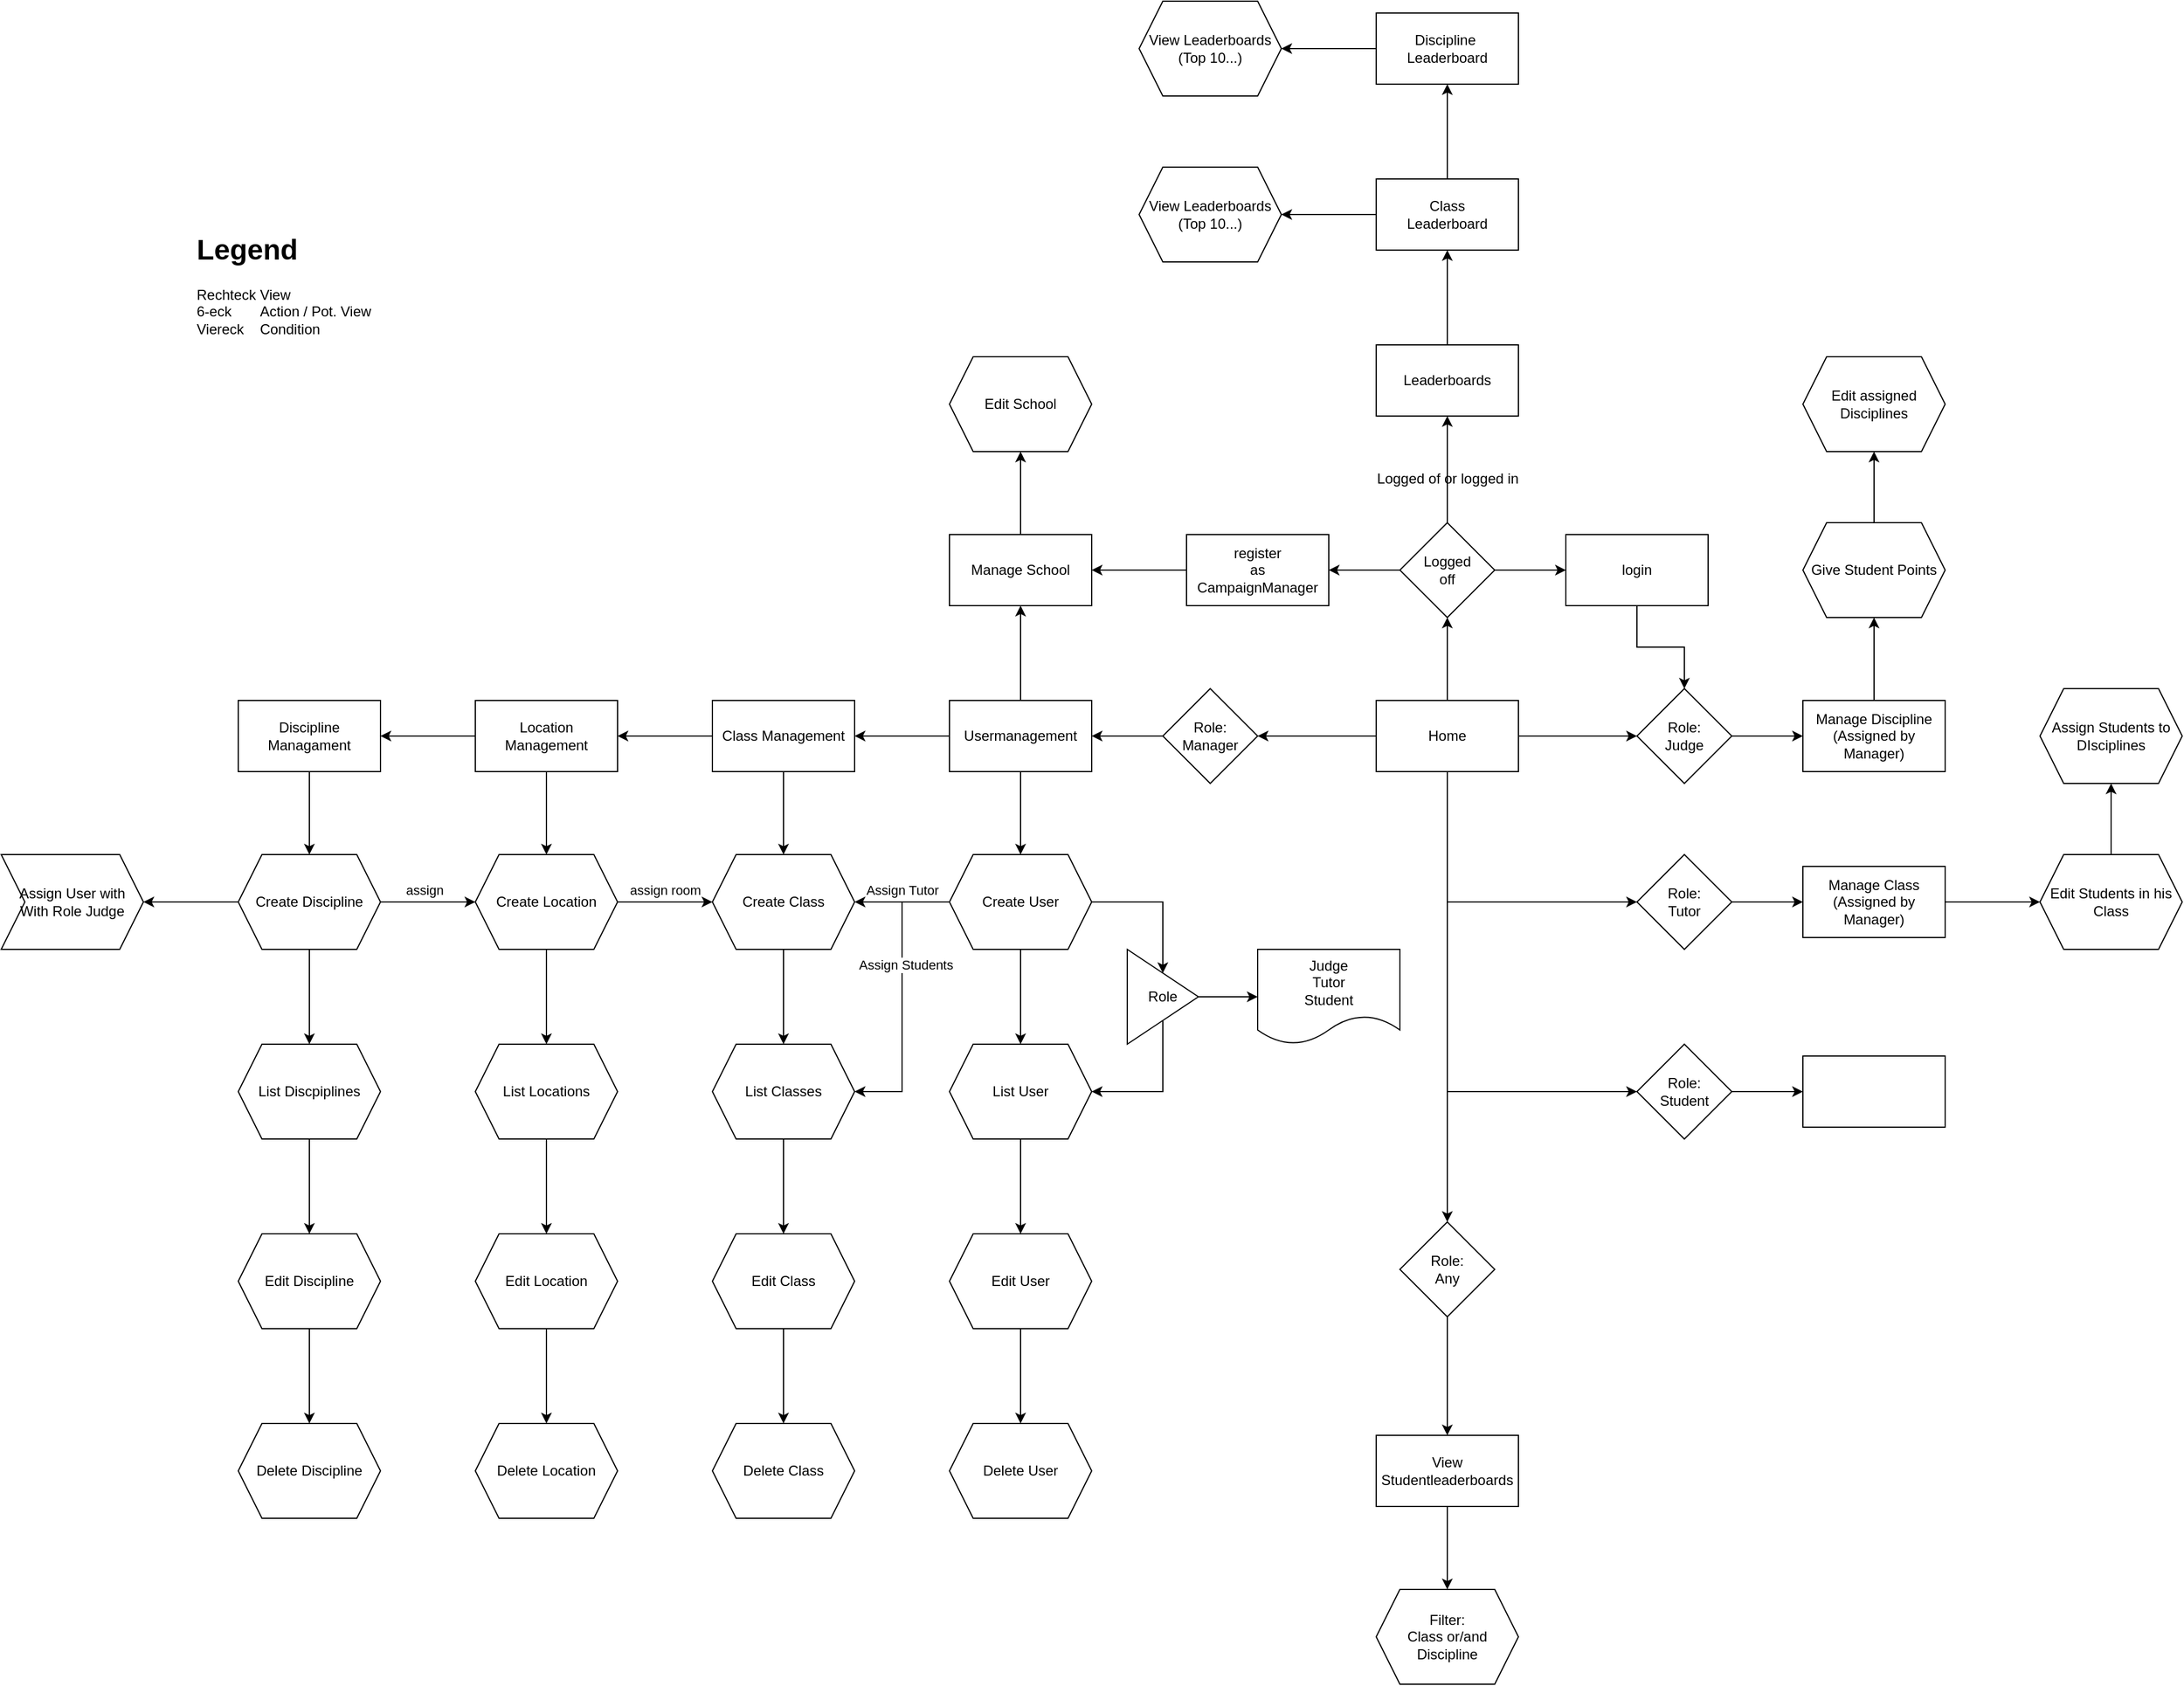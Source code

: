 <mxfile version="22.1.22" type="embed">
  <diagram name="Page-1" id="-bvNG0nPx2e-1lamYGhy">
    <mxGraphModel dx="1665" dy="1501" grid="1" gridSize="10" guides="1" tooltips="1" connect="1" arrows="1" fold="1" page="1" pageScale="1" pageWidth="827" pageHeight="1169" math="0" shadow="0">
      <root>
        <mxCell id="0" />
        <mxCell id="1" parent="0" />
        <mxCell id="MP0bV6xL9u-5iZxoM9_i-12" value="" style="edgeStyle=orthogonalEdgeStyle;rounded=0;orthogonalLoop=1;jettySize=auto;html=1;" parent="1" source="MP0bV6xL9u-5iZxoM9_i-6" target="MP0bV6xL9u-5iZxoM9_i-11" edge="1">
          <mxGeometry relative="1" as="geometry" />
        </mxCell>
        <mxCell id="MP0bV6xL9u-5iZxoM9_i-18" value="" style="edgeStyle=orthogonalEdgeStyle;rounded=0;orthogonalLoop=1;jettySize=auto;html=1;" parent="1" source="MP0bV6xL9u-5iZxoM9_i-6" target="MP0bV6xL9u-5iZxoM9_i-17" edge="1">
          <mxGeometry relative="1" as="geometry" />
        </mxCell>
        <mxCell id="MP0bV6xL9u-5iZxoM9_i-83" value="" style="edgeStyle=orthogonalEdgeStyle;rounded=0;orthogonalLoop=1;jettySize=auto;html=1;" parent="1" source="MP0bV6xL9u-5iZxoM9_i-6" target="MP0bV6xL9u-5iZxoM9_i-82" edge="1">
          <mxGeometry relative="1" as="geometry" />
        </mxCell>
        <mxCell id="MP0bV6xL9u-5iZxoM9_i-94" value="" style="edgeStyle=orthogonalEdgeStyle;rounded=0;orthogonalLoop=1;jettySize=auto;html=1;" parent="1" source="MP0bV6xL9u-5iZxoM9_i-6" target="MP0bV6xL9u-5iZxoM9_i-93" edge="1">
          <mxGeometry relative="1" as="geometry">
            <Array as="points">
              <mxPoint x="410" y="570" />
            </Array>
          </mxGeometry>
        </mxCell>
        <mxCell id="MP0bV6xL9u-5iZxoM9_i-102" value="" style="edgeStyle=orthogonalEdgeStyle;rounded=0;orthogonalLoop=1;jettySize=auto;html=1;" parent="1" source="MP0bV6xL9u-5iZxoM9_i-6" target="MP0bV6xL9u-5iZxoM9_i-101" edge="1">
          <mxGeometry relative="1" as="geometry">
            <Array as="points">
              <mxPoint x="410" y="730" />
            </Array>
          </mxGeometry>
        </mxCell>
        <mxCell id="MP0bV6xL9u-5iZxoM9_i-106" value="" style="edgeStyle=orthogonalEdgeStyle;rounded=0;orthogonalLoop=1;jettySize=auto;html=1;" parent="1" source="MP0bV6xL9u-5iZxoM9_i-6" target="MP0bV6xL9u-5iZxoM9_i-105" edge="1">
          <mxGeometry relative="1" as="geometry" />
        </mxCell>
        <mxCell id="MP0bV6xL9u-5iZxoM9_i-6" value="Home" style="rounded=0;whiteSpace=wrap;html=1;" parent="1" vertex="1">
          <mxGeometry x="350" y="400" width="120" height="60" as="geometry" />
        </mxCell>
        <mxCell id="MP0bV6xL9u-5iZxoM9_i-14" value="" style="edgeStyle=orthogonalEdgeStyle;rounded=0;orthogonalLoop=1;jettySize=auto;html=1;" parent="1" source="MP0bV6xL9u-5iZxoM9_i-11" target="MP0bV6xL9u-5iZxoM9_i-13" edge="1">
          <mxGeometry relative="1" as="geometry" />
        </mxCell>
        <mxCell id="MP0bV6xL9u-5iZxoM9_i-16" value="" style="edgeStyle=orthogonalEdgeStyle;rounded=0;orthogonalLoop=1;jettySize=auto;html=1;" parent="1" source="MP0bV6xL9u-5iZxoM9_i-11" target="MP0bV6xL9u-5iZxoM9_i-15" edge="1">
          <mxGeometry relative="1" as="geometry" />
        </mxCell>
        <mxCell id="MP0bV6xL9u-5iZxoM9_i-112" value="" style="edgeStyle=orthogonalEdgeStyle;rounded=0;orthogonalLoop=1;jettySize=auto;html=1;" parent="1" source="MP0bV6xL9u-5iZxoM9_i-11" target="MP0bV6xL9u-5iZxoM9_i-111" edge="1">
          <mxGeometry relative="1" as="geometry" />
        </mxCell>
        <mxCell id="MP0bV6xL9u-5iZxoM9_i-11" value="Logged&lt;br&gt;off" style="rhombus;whiteSpace=wrap;html=1;rounded=0;" parent="1" vertex="1">
          <mxGeometry x="370" y="250" width="80" height="80" as="geometry" />
        </mxCell>
        <mxCell id="MP0bV6xL9u-5iZxoM9_i-84" style="edgeStyle=orthogonalEdgeStyle;rounded=0;orthogonalLoop=1;jettySize=auto;html=1;entryX=0.5;entryY=0;entryDx=0;entryDy=0;" parent="1" source="MP0bV6xL9u-5iZxoM9_i-13" target="MP0bV6xL9u-5iZxoM9_i-82" edge="1">
          <mxGeometry relative="1" as="geometry" />
        </mxCell>
        <mxCell id="MP0bV6xL9u-5iZxoM9_i-13" value="login" style="whiteSpace=wrap;html=1;rounded=0;" parent="1" vertex="1">
          <mxGeometry x="510" y="260" width="120" height="60" as="geometry" />
        </mxCell>
        <mxCell id="MP0bV6xL9u-5iZxoM9_i-31" value="" style="edgeStyle=orthogonalEdgeStyle;rounded=0;orthogonalLoop=1;jettySize=auto;html=1;" parent="1" source="MP0bV6xL9u-5iZxoM9_i-15" target="MP0bV6xL9u-5iZxoM9_i-29" edge="1">
          <mxGeometry relative="1" as="geometry" />
        </mxCell>
        <mxCell id="MP0bV6xL9u-5iZxoM9_i-15" value="register&lt;br&gt;as CampaignManager" style="whiteSpace=wrap;html=1;rounded=0;" parent="1" vertex="1">
          <mxGeometry x="190" y="260" width="120" height="60" as="geometry" />
        </mxCell>
        <mxCell id="MP0bV6xL9u-5iZxoM9_i-20" value="" style="edgeStyle=orthogonalEdgeStyle;rounded=0;orthogonalLoop=1;jettySize=auto;html=1;" parent="1" source="MP0bV6xL9u-5iZxoM9_i-17" target="MP0bV6xL9u-5iZxoM9_i-19" edge="1">
          <mxGeometry relative="1" as="geometry" />
        </mxCell>
        <mxCell id="MP0bV6xL9u-5iZxoM9_i-17" value="Role:&lt;br&gt;Manager" style="rhombus;whiteSpace=wrap;html=1;rounded=0;" parent="1" vertex="1">
          <mxGeometry x="170" y="390" width="80" height="80" as="geometry" />
        </mxCell>
        <mxCell id="MP0bV6xL9u-5iZxoM9_i-22" value="" style="edgeStyle=orthogonalEdgeStyle;rounded=0;orthogonalLoop=1;jettySize=auto;html=1;" parent="1" source="MP0bV6xL9u-5iZxoM9_i-19" target="MP0bV6xL9u-5iZxoM9_i-21" edge="1">
          <mxGeometry relative="1" as="geometry" />
        </mxCell>
        <mxCell id="MP0bV6xL9u-5iZxoM9_i-30" value="" style="edgeStyle=orthogonalEdgeStyle;rounded=0;orthogonalLoop=1;jettySize=auto;html=1;" parent="1" source="MP0bV6xL9u-5iZxoM9_i-19" target="MP0bV6xL9u-5iZxoM9_i-29" edge="1">
          <mxGeometry relative="1" as="geometry" />
        </mxCell>
        <mxCell id="MP0bV6xL9u-5iZxoM9_i-37" value="" style="edgeStyle=orthogonalEdgeStyle;rounded=0;orthogonalLoop=1;jettySize=auto;html=1;" parent="1" source="MP0bV6xL9u-5iZxoM9_i-19" target="MP0bV6xL9u-5iZxoM9_i-36" edge="1">
          <mxGeometry relative="1" as="geometry" />
        </mxCell>
        <mxCell id="MP0bV6xL9u-5iZxoM9_i-19" value="Usermanagement" style="whiteSpace=wrap;html=1;rounded=0;" parent="1" vertex="1">
          <mxGeometry x="-10" y="400" width="120" height="60" as="geometry" />
        </mxCell>
        <mxCell id="MP0bV6xL9u-5iZxoM9_i-24" value="" style="edgeStyle=orthogonalEdgeStyle;rounded=0;orthogonalLoop=1;jettySize=auto;html=1;" parent="1" source="MP0bV6xL9u-5iZxoM9_i-21" target="MP0bV6xL9u-5iZxoM9_i-23" edge="1">
          <mxGeometry relative="1" as="geometry" />
        </mxCell>
        <mxCell id="MP0bV6xL9u-5iZxoM9_i-46" value="" style="edgeStyle=orthogonalEdgeStyle;rounded=0;orthogonalLoop=1;jettySize=auto;html=1;" parent="1" source="MP0bV6xL9u-5iZxoM9_i-21" target="MP0bV6xL9u-5iZxoM9_i-38" edge="1">
          <mxGeometry relative="1" as="geometry" />
        </mxCell>
        <mxCell id="MP0bV6xL9u-5iZxoM9_i-52" value="Assign Tutor" style="edgeLabel;html=1;align=center;verticalAlign=middle;resizable=0;points=[];" parent="MP0bV6xL9u-5iZxoM9_i-46" vertex="1" connectable="0">
          <mxGeometry x="0.375" y="-2" relative="1" as="geometry">
            <mxPoint x="15" y="-8" as="offset" />
          </mxGeometry>
        </mxCell>
        <mxCell id="MP0bV6xL9u-5iZxoM9_i-47" style="edgeStyle=orthogonalEdgeStyle;rounded=0;orthogonalLoop=1;jettySize=auto;html=1;entryX=1;entryY=0.5;entryDx=0;entryDy=0;" parent="1" source="MP0bV6xL9u-5iZxoM9_i-21" target="MP0bV6xL9u-5iZxoM9_i-40" edge="1">
          <mxGeometry relative="1" as="geometry" />
        </mxCell>
        <mxCell id="MP0bV6xL9u-5iZxoM9_i-48" value="Assign Students" style="edgeLabel;html=1;align=center;verticalAlign=middle;resizable=0;points=[];" parent="MP0bV6xL9u-5iZxoM9_i-47" vertex="1" connectable="0">
          <mxGeometry x="-0.225" y="3" relative="1" as="geometry">
            <mxPoint as="offset" />
          </mxGeometry>
        </mxCell>
        <mxCell id="MP0bV6xL9u-5iZxoM9_i-50" value="" style="edgeStyle=orthogonalEdgeStyle;rounded=0;orthogonalLoop=1;jettySize=auto;html=1;entryX=0.5;entryY=0;entryDx=0;entryDy=0;" parent="1" source="MP0bV6xL9u-5iZxoM9_i-21" target="MP0bV6xL9u-5iZxoM9_i-49" edge="1">
          <mxGeometry relative="1" as="geometry">
            <Array as="points">
              <mxPoint x="170" y="570" />
            </Array>
          </mxGeometry>
        </mxCell>
        <mxCell id="MP0bV6xL9u-5iZxoM9_i-21" value="Create User" style="shape=hexagon;perimeter=hexagonPerimeter2;whiteSpace=wrap;html=1;fixedSize=1;rounded=0;" parent="1" vertex="1">
          <mxGeometry x="-10" y="530" width="120" height="80" as="geometry" />
        </mxCell>
        <mxCell id="MP0bV6xL9u-5iZxoM9_i-26" value="" style="edgeStyle=orthogonalEdgeStyle;rounded=0;orthogonalLoop=1;jettySize=auto;html=1;" parent="1" source="MP0bV6xL9u-5iZxoM9_i-23" target="MP0bV6xL9u-5iZxoM9_i-25" edge="1">
          <mxGeometry relative="1" as="geometry" />
        </mxCell>
        <mxCell id="MP0bV6xL9u-5iZxoM9_i-23" value="List User" style="shape=hexagon;perimeter=hexagonPerimeter2;whiteSpace=wrap;html=1;fixedSize=1;rounded=0;" parent="1" vertex="1">
          <mxGeometry x="-10" y="690" width="120" height="80" as="geometry" />
        </mxCell>
        <mxCell id="MP0bV6xL9u-5iZxoM9_i-28" value="" style="edgeStyle=orthogonalEdgeStyle;rounded=0;orthogonalLoop=1;jettySize=auto;html=1;" parent="1" source="MP0bV6xL9u-5iZxoM9_i-25" target="MP0bV6xL9u-5iZxoM9_i-27" edge="1">
          <mxGeometry relative="1" as="geometry" />
        </mxCell>
        <mxCell id="MP0bV6xL9u-5iZxoM9_i-25" value="Edit User" style="shape=hexagon;perimeter=hexagonPerimeter2;whiteSpace=wrap;html=1;fixedSize=1;rounded=0;" parent="1" vertex="1">
          <mxGeometry x="-10" y="850" width="120" height="80" as="geometry" />
        </mxCell>
        <mxCell id="MP0bV6xL9u-5iZxoM9_i-27" value="Delete User" style="shape=hexagon;perimeter=hexagonPerimeter2;whiteSpace=wrap;html=1;fixedSize=1;rounded=0;" parent="1" vertex="1">
          <mxGeometry x="-10" y="1010" width="120" height="80" as="geometry" />
        </mxCell>
        <mxCell id="MP0bV6xL9u-5iZxoM9_i-35" value="" style="edgeStyle=orthogonalEdgeStyle;rounded=0;orthogonalLoop=1;jettySize=auto;html=1;" parent="1" source="MP0bV6xL9u-5iZxoM9_i-29" target="MP0bV6xL9u-5iZxoM9_i-34" edge="1">
          <mxGeometry relative="1" as="geometry" />
        </mxCell>
        <mxCell id="MP0bV6xL9u-5iZxoM9_i-29" value="Manage School" style="whiteSpace=wrap;html=1;rounded=0;" parent="1" vertex="1">
          <mxGeometry x="-10" y="260" width="120" height="60" as="geometry" />
        </mxCell>
        <mxCell id="MP0bV6xL9u-5iZxoM9_i-34" value="Edit School" style="shape=hexagon;perimeter=hexagonPerimeter2;whiteSpace=wrap;html=1;fixedSize=1;rounded=0;" parent="1" vertex="1">
          <mxGeometry x="-10" y="110" width="120" height="80" as="geometry" />
        </mxCell>
        <mxCell id="MP0bV6xL9u-5iZxoM9_i-39" value="" style="edgeStyle=orthogonalEdgeStyle;rounded=0;orthogonalLoop=1;jettySize=auto;html=1;" parent="1" source="MP0bV6xL9u-5iZxoM9_i-36" target="MP0bV6xL9u-5iZxoM9_i-38" edge="1">
          <mxGeometry relative="1" as="geometry" />
        </mxCell>
        <mxCell id="MP0bV6xL9u-5iZxoM9_i-66" value="" style="edgeStyle=orthogonalEdgeStyle;rounded=0;orthogonalLoop=1;jettySize=auto;html=1;" parent="1" source="MP0bV6xL9u-5iZxoM9_i-36" target="MP0bV6xL9u-5iZxoM9_i-65" edge="1">
          <mxGeometry relative="1" as="geometry" />
        </mxCell>
        <mxCell id="MP0bV6xL9u-5iZxoM9_i-36" value="Class Management" style="whiteSpace=wrap;html=1;rounded=0;" parent="1" vertex="1">
          <mxGeometry x="-210" y="400" width="120" height="60" as="geometry" />
        </mxCell>
        <mxCell id="MP0bV6xL9u-5iZxoM9_i-41" value="" style="edgeStyle=orthogonalEdgeStyle;rounded=0;orthogonalLoop=1;jettySize=auto;html=1;" parent="1" source="MP0bV6xL9u-5iZxoM9_i-38" target="MP0bV6xL9u-5iZxoM9_i-40" edge="1">
          <mxGeometry relative="1" as="geometry" />
        </mxCell>
        <mxCell id="MP0bV6xL9u-5iZxoM9_i-38" value="Create Class" style="shape=hexagon;perimeter=hexagonPerimeter2;whiteSpace=wrap;html=1;fixedSize=1;rounded=0;" parent="1" vertex="1">
          <mxGeometry x="-210" y="530" width="120" height="80" as="geometry" />
        </mxCell>
        <mxCell id="MP0bV6xL9u-5iZxoM9_i-43" value="" style="edgeStyle=orthogonalEdgeStyle;rounded=0;orthogonalLoop=1;jettySize=auto;html=1;" parent="1" source="MP0bV6xL9u-5iZxoM9_i-40" target="MP0bV6xL9u-5iZxoM9_i-42" edge="1">
          <mxGeometry relative="1" as="geometry" />
        </mxCell>
        <mxCell id="MP0bV6xL9u-5iZxoM9_i-40" value="List Classes" style="shape=hexagon;perimeter=hexagonPerimeter2;whiteSpace=wrap;html=1;fixedSize=1;rounded=0;" parent="1" vertex="1">
          <mxGeometry x="-210" y="690" width="120" height="80" as="geometry" />
        </mxCell>
        <mxCell id="MP0bV6xL9u-5iZxoM9_i-45" value="" style="edgeStyle=orthogonalEdgeStyle;rounded=0;orthogonalLoop=1;jettySize=auto;html=1;" parent="1" source="MP0bV6xL9u-5iZxoM9_i-42" target="MP0bV6xL9u-5iZxoM9_i-44" edge="1">
          <mxGeometry relative="1" as="geometry" />
        </mxCell>
        <mxCell id="MP0bV6xL9u-5iZxoM9_i-42" value="Edit Class" style="shape=hexagon;perimeter=hexagonPerimeter2;whiteSpace=wrap;html=1;fixedSize=1;rounded=0;" parent="1" vertex="1">
          <mxGeometry x="-210" y="850" width="120" height="80" as="geometry" />
        </mxCell>
        <mxCell id="MP0bV6xL9u-5iZxoM9_i-44" value="Delete Class" style="shape=hexagon;perimeter=hexagonPerimeter2;whiteSpace=wrap;html=1;fixedSize=1;rounded=0;" parent="1" vertex="1">
          <mxGeometry x="-210" y="1010" width="120" height="80" as="geometry" />
        </mxCell>
        <mxCell id="MP0bV6xL9u-5iZxoM9_i-51" style="edgeStyle=orthogonalEdgeStyle;rounded=0;orthogonalLoop=1;jettySize=auto;html=1;entryX=1;entryY=0.5;entryDx=0;entryDy=0;exitX=0.5;exitY=1;exitDx=0;exitDy=0;" parent="1" source="MP0bV6xL9u-5iZxoM9_i-49" target="MP0bV6xL9u-5iZxoM9_i-23" edge="1">
          <mxGeometry relative="1" as="geometry">
            <Array as="points">
              <mxPoint x="170" y="730" />
            </Array>
          </mxGeometry>
        </mxCell>
        <mxCell id="MP0bV6xL9u-5iZxoM9_i-54" value="" style="edgeStyle=orthogonalEdgeStyle;rounded=0;orthogonalLoop=1;jettySize=auto;html=1;" parent="1" source="MP0bV6xL9u-5iZxoM9_i-49" target="MP0bV6xL9u-5iZxoM9_i-53" edge="1">
          <mxGeometry relative="1" as="geometry" />
        </mxCell>
        <mxCell id="MP0bV6xL9u-5iZxoM9_i-49" value="Role" style="triangle;whiteSpace=wrap;html=1;rounded=0;" parent="1" vertex="1">
          <mxGeometry x="140" y="610" width="60" height="80" as="geometry" />
        </mxCell>
        <mxCell id="MP0bV6xL9u-5iZxoM9_i-53" value="Judge&lt;br&gt;Tutor&lt;br&gt;Student" style="shape=document;whiteSpace=wrap;html=1;boundedLbl=1;rounded=0;" parent="1" vertex="1">
          <mxGeometry x="250" y="610" width="120" height="80" as="geometry" />
        </mxCell>
        <mxCell id="MP0bV6xL9u-5iZxoM9_i-58" value="" style="edgeStyle=orthogonalEdgeStyle;rounded=0;orthogonalLoop=1;jettySize=auto;html=1;exitX=0.5;exitY=1;exitDx=0;exitDy=0;" parent="1" source="MP0bV6xL9u-5iZxoM9_i-67" target="MP0bV6xL9u-5iZxoM9_i-57" edge="1">
          <mxGeometry relative="1" as="geometry">
            <mxPoint x="-710" y="460" as="sourcePoint" />
          </mxGeometry>
        </mxCell>
        <mxCell id="MP0bV6xL9u-5iZxoM9_i-60" value="" style="edgeStyle=orthogonalEdgeStyle;rounded=0;orthogonalLoop=1;jettySize=auto;html=1;" parent="1" source="MP0bV6xL9u-5iZxoM9_i-57" target="MP0bV6xL9u-5iZxoM9_i-59" edge="1">
          <mxGeometry relative="1" as="geometry" />
        </mxCell>
        <mxCell id="MP0bV6xL9u-5iZxoM9_i-73" value="" style="edgeStyle=orthogonalEdgeStyle;rounded=0;orthogonalLoop=1;jettySize=auto;html=1;" parent="1" source="MP0bV6xL9u-5iZxoM9_i-57" target="MP0bV6xL9u-5iZxoM9_i-69" edge="1">
          <mxGeometry relative="1" as="geometry" />
        </mxCell>
        <mxCell id="MP0bV6xL9u-5iZxoM9_i-74" value="assign" style="edgeLabel;html=1;align=center;verticalAlign=middle;resizable=0;points=[];" parent="MP0bV6xL9u-5iZxoM9_i-73" vertex="1" connectable="0">
          <mxGeometry x="-0.075" y="-4" relative="1" as="geometry">
            <mxPoint y="-14" as="offset" />
          </mxGeometry>
        </mxCell>
        <mxCell id="MP0bV6xL9u-5iZxoM9_i-86" value="" style="edgeStyle=orthogonalEdgeStyle;rounded=0;orthogonalLoop=1;jettySize=auto;html=1;" parent="1" source="MP0bV6xL9u-5iZxoM9_i-57" target="MP0bV6xL9u-5iZxoM9_i-85" edge="1">
          <mxGeometry relative="1" as="geometry" />
        </mxCell>
        <mxCell id="MP0bV6xL9u-5iZxoM9_i-57" value="Create Discipline" style="shape=hexagon;perimeter=hexagonPerimeter2;whiteSpace=wrap;html=1;fixedSize=1;rounded=0;" parent="1" vertex="1">
          <mxGeometry x="-610" y="530" width="120" height="80" as="geometry" />
        </mxCell>
        <mxCell id="MP0bV6xL9u-5iZxoM9_i-62" value="" style="edgeStyle=orthogonalEdgeStyle;rounded=0;orthogonalLoop=1;jettySize=auto;html=1;" parent="1" source="MP0bV6xL9u-5iZxoM9_i-59" target="MP0bV6xL9u-5iZxoM9_i-61" edge="1">
          <mxGeometry relative="1" as="geometry" />
        </mxCell>
        <mxCell id="MP0bV6xL9u-5iZxoM9_i-59" value="List Discpiplines" style="shape=hexagon;perimeter=hexagonPerimeter2;whiteSpace=wrap;html=1;fixedSize=1;rounded=0;" parent="1" vertex="1">
          <mxGeometry x="-610" y="690" width="120" height="80" as="geometry" />
        </mxCell>
        <mxCell id="MP0bV6xL9u-5iZxoM9_i-64" value="" style="edgeStyle=orthogonalEdgeStyle;rounded=0;orthogonalLoop=1;jettySize=auto;html=1;" parent="1" source="MP0bV6xL9u-5iZxoM9_i-61" target="MP0bV6xL9u-5iZxoM9_i-63" edge="1">
          <mxGeometry relative="1" as="geometry" />
        </mxCell>
        <mxCell id="MP0bV6xL9u-5iZxoM9_i-61" value="Edit Discipline" style="shape=hexagon;perimeter=hexagonPerimeter2;whiteSpace=wrap;html=1;fixedSize=1;rounded=0;" parent="1" vertex="1">
          <mxGeometry x="-610" y="850" width="120" height="80" as="geometry" />
        </mxCell>
        <mxCell id="MP0bV6xL9u-5iZxoM9_i-63" value="Delete Discipline" style="shape=hexagon;perimeter=hexagonPerimeter2;whiteSpace=wrap;html=1;fixedSize=1;rounded=0;" parent="1" vertex="1">
          <mxGeometry x="-610" y="1010" width="120" height="80" as="geometry" />
        </mxCell>
        <mxCell id="MP0bV6xL9u-5iZxoM9_i-68" value="" style="edgeStyle=orthogonalEdgeStyle;rounded=0;orthogonalLoop=1;jettySize=auto;html=1;" parent="1" source="MP0bV6xL9u-5iZxoM9_i-65" target="MP0bV6xL9u-5iZxoM9_i-67" edge="1">
          <mxGeometry relative="1" as="geometry" />
        </mxCell>
        <mxCell id="MP0bV6xL9u-5iZxoM9_i-70" value="" style="edgeStyle=orthogonalEdgeStyle;rounded=0;orthogonalLoop=1;jettySize=auto;html=1;" parent="1" source="MP0bV6xL9u-5iZxoM9_i-65" target="MP0bV6xL9u-5iZxoM9_i-69" edge="1">
          <mxGeometry relative="1" as="geometry" />
        </mxCell>
        <mxCell id="MP0bV6xL9u-5iZxoM9_i-65" value="Location Management" style="whiteSpace=wrap;html=1;rounded=0;" parent="1" vertex="1">
          <mxGeometry x="-410" y="400" width="120" height="60" as="geometry" />
        </mxCell>
        <mxCell id="MP0bV6xL9u-5iZxoM9_i-67" value="Discipline Managament" style="whiteSpace=wrap;html=1;rounded=0;" parent="1" vertex="1">
          <mxGeometry x="-610" y="400" width="120" height="60" as="geometry" />
        </mxCell>
        <mxCell id="MP0bV6xL9u-5iZxoM9_i-71" value="" style="edgeStyle=orthogonalEdgeStyle;rounded=0;orthogonalLoop=1;jettySize=auto;html=1;" parent="1" source="MP0bV6xL9u-5iZxoM9_i-69" target="MP0bV6xL9u-5iZxoM9_i-38" edge="1">
          <mxGeometry relative="1" as="geometry" />
        </mxCell>
        <mxCell id="MP0bV6xL9u-5iZxoM9_i-72" value="assign room&lt;br&gt;" style="edgeLabel;html=1;align=center;verticalAlign=middle;resizable=0;points=[];" parent="MP0bV6xL9u-5iZxoM9_i-71" vertex="1" connectable="0">
          <mxGeometry x="-0.1" y="-1" relative="1" as="geometry">
            <mxPoint x="4" y="-11" as="offset" />
          </mxGeometry>
        </mxCell>
        <mxCell id="MP0bV6xL9u-5iZxoM9_i-76" value="" style="edgeStyle=orthogonalEdgeStyle;rounded=0;orthogonalLoop=1;jettySize=auto;html=1;" parent="1" source="MP0bV6xL9u-5iZxoM9_i-69" target="MP0bV6xL9u-5iZxoM9_i-75" edge="1">
          <mxGeometry relative="1" as="geometry" />
        </mxCell>
        <mxCell id="MP0bV6xL9u-5iZxoM9_i-69" value="Create Location" style="shape=hexagon;perimeter=hexagonPerimeter2;whiteSpace=wrap;html=1;fixedSize=1;rounded=0;" parent="1" vertex="1">
          <mxGeometry x="-410" y="530" width="120" height="80" as="geometry" />
        </mxCell>
        <mxCell id="MP0bV6xL9u-5iZxoM9_i-79" value="" style="edgeStyle=orthogonalEdgeStyle;rounded=0;orthogonalLoop=1;jettySize=auto;html=1;" parent="1" source="MP0bV6xL9u-5iZxoM9_i-75" target="MP0bV6xL9u-5iZxoM9_i-78" edge="1">
          <mxGeometry relative="1" as="geometry" />
        </mxCell>
        <mxCell id="MP0bV6xL9u-5iZxoM9_i-75" value="List Locations" style="shape=hexagon;perimeter=hexagonPerimeter2;whiteSpace=wrap;html=1;fixedSize=1;rounded=0;" parent="1" vertex="1">
          <mxGeometry x="-410" y="690" width="120" height="80" as="geometry" />
        </mxCell>
        <mxCell id="MP0bV6xL9u-5iZxoM9_i-81" value="" style="edgeStyle=orthogonalEdgeStyle;rounded=0;orthogonalLoop=1;jettySize=auto;html=1;" parent="1" source="MP0bV6xL9u-5iZxoM9_i-78" target="MP0bV6xL9u-5iZxoM9_i-80" edge="1">
          <mxGeometry relative="1" as="geometry" />
        </mxCell>
        <mxCell id="MP0bV6xL9u-5iZxoM9_i-78" value="Edit Location" style="shape=hexagon;perimeter=hexagonPerimeter2;whiteSpace=wrap;html=1;fixedSize=1;rounded=0;" parent="1" vertex="1">
          <mxGeometry x="-410" y="850" width="120" height="80" as="geometry" />
        </mxCell>
        <mxCell id="MP0bV6xL9u-5iZxoM9_i-80" value="Delete Location" style="shape=hexagon;perimeter=hexagonPerimeter2;whiteSpace=wrap;html=1;fixedSize=1;rounded=0;" parent="1" vertex="1">
          <mxGeometry x="-410" y="1010" width="120" height="80" as="geometry" />
        </mxCell>
        <mxCell id="MP0bV6xL9u-5iZxoM9_i-88" value="" style="edgeStyle=orthogonalEdgeStyle;rounded=0;orthogonalLoop=1;jettySize=auto;html=1;" parent="1" source="MP0bV6xL9u-5iZxoM9_i-82" target="MP0bV6xL9u-5iZxoM9_i-87" edge="1">
          <mxGeometry relative="1" as="geometry" />
        </mxCell>
        <mxCell id="MP0bV6xL9u-5iZxoM9_i-82" value="Role:&lt;br&gt;Judge" style="rhombus;whiteSpace=wrap;html=1;rounded=0;" parent="1" vertex="1">
          <mxGeometry x="570" y="390" width="80" height="80" as="geometry" />
        </mxCell>
        <mxCell id="MP0bV6xL9u-5iZxoM9_i-85" value="Assign User with&lt;br&gt;With Role Judge" style="shape=step;perimeter=stepPerimeter;whiteSpace=wrap;html=1;fixedSize=1;rounded=0;" parent="1" vertex="1">
          <mxGeometry x="-810" y="530" width="120" height="80" as="geometry" />
        </mxCell>
        <mxCell id="MP0bV6xL9u-5iZxoM9_i-90" value="" style="edgeStyle=orthogonalEdgeStyle;rounded=0;orthogonalLoop=1;jettySize=auto;html=1;" parent="1" source="MP0bV6xL9u-5iZxoM9_i-87" target="MP0bV6xL9u-5iZxoM9_i-89" edge="1">
          <mxGeometry relative="1" as="geometry" />
        </mxCell>
        <mxCell id="MP0bV6xL9u-5iZxoM9_i-87" value="Manage Discipline&lt;br&gt;(Assigned by Manager)" style="whiteSpace=wrap;html=1;rounded=0;" parent="1" vertex="1">
          <mxGeometry x="710" y="400" width="120" height="60" as="geometry" />
        </mxCell>
        <mxCell id="MP0bV6xL9u-5iZxoM9_i-92" value="" style="edgeStyle=orthogonalEdgeStyle;rounded=0;orthogonalLoop=1;jettySize=auto;html=1;" parent="1" source="MP0bV6xL9u-5iZxoM9_i-89" target="MP0bV6xL9u-5iZxoM9_i-91" edge="1">
          <mxGeometry relative="1" as="geometry" />
        </mxCell>
        <mxCell id="MP0bV6xL9u-5iZxoM9_i-89" value="Give Student Points" style="shape=hexagon;perimeter=hexagonPerimeter2;whiteSpace=wrap;html=1;fixedSize=1;rounded=0;" parent="1" vertex="1">
          <mxGeometry x="710" y="250" width="120" height="80" as="geometry" />
        </mxCell>
        <mxCell id="MP0bV6xL9u-5iZxoM9_i-91" value="Edit assigned Disciplines" style="shape=hexagon;perimeter=hexagonPerimeter2;whiteSpace=wrap;html=1;fixedSize=1;rounded=0;" parent="1" vertex="1">
          <mxGeometry x="710" y="110" width="120" height="80" as="geometry" />
        </mxCell>
        <mxCell id="MP0bV6xL9u-5iZxoM9_i-96" value="" style="edgeStyle=orthogonalEdgeStyle;rounded=0;orthogonalLoop=1;jettySize=auto;html=1;" parent="1" source="MP0bV6xL9u-5iZxoM9_i-93" target="MP0bV6xL9u-5iZxoM9_i-95" edge="1">
          <mxGeometry relative="1" as="geometry" />
        </mxCell>
        <mxCell id="MP0bV6xL9u-5iZxoM9_i-93" value="Role:&lt;br&gt;Tutor" style="rhombus;whiteSpace=wrap;html=1;rounded=0;" parent="1" vertex="1">
          <mxGeometry x="570" y="530" width="80" height="80" as="geometry" />
        </mxCell>
        <mxCell id="MP0bV6xL9u-5iZxoM9_i-98" value="" style="edgeStyle=orthogonalEdgeStyle;rounded=0;orthogonalLoop=1;jettySize=auto;html=1;" parent="1" source="MP0bV6xL9u-5iZxoM9_i-95" target="MP0bV6xL9u-5iZxoM9_i-97" edge="1">
          <mxGeometry relative="1" as="geometry" />
        </mxCell>
        <mxCell id="MP0bV6xL9u-5iZxoM9_i-95" value="Manage Class&lt;br&gt;(Assigned by Manager)" style="whiteSpace=wrap;html=1;rounded=0;" parent="1" vertex="1">
          <mxGeometry x="710" y="540" width="120" height="60" as="geometry" />
        </mxCell>
        <mxCell id="MP0bV6xL9u-5iZxoM9_i-100" value="" style="edgeStyle=orthogonalEdgeStyle;rounded=0;orthogonalLoop=1;jettySize=auto;html=1;" parent="1" source="MP0bV6xL9u-5iZxoM9_i-97" target="MP0bV6xL9u-5iZxoM9_i-99" edge="1">
          <mxGeometry relative="1" as="geometry" />
        </mxCell>
        <mxCell id="MP0bV6xL9u-5iZxoM9_i-97" value="Edit Students in his Class" style="shape=hexagon;perimeter=hexagonPerimeter2;whiteSpace=wrap;html=1;fixedSize=1;rounded=0;" parent="1" vertex="1">
          <mxGeometry x="910" y="530" width="120" height="80" as="geometry" />
        </mxCell>
        <mxCell id="MP0bV6xL9u-5iZxoM9_i-99" value="Assign Students to DIsciplines" style="shape=hexagon;perimeter=hexagonPerimeter2;whiteSpace=wrap;html=1;fixedSize=1;rounded=0;" parent="1" vertex="1">
          <mxGeometry x="910" y="390" width="120" height="80" as="geometry" />
        </mxCell>
        <mxCell id="MP0bV6xL9u-5iZxoM9_i-104" value="" style="edgeStyle=orthogonalEdgeStyle;rounded=0;orthogonalLoop=1;jettySize=auto;html=1;" parent="1" source="MP0bV6xL9u-5iZxoM9_i-101" target="MP0bV6xL9u-5iZxoM9_i-103" edge="1">
          <mxGeometry relative="1" as="geometry" />
        </mxCell>
        <mxCell id="MP0bV6xL9u-5iZxoM9_i-101" value="Role:&lt;br&gt;Student" style="rhombus;whiteSpace=wrap;html=1;rounded=0;" parent="1" vertex="1">
          <mxGeometry x="570" y="690" width="80" height="80" as="geometry" />
        </mxCell>
        <mxCell id="MP0bV6xL9u-5iZxoM9_i-103" value="" style="whiteSpace=wrap;html=1;rounded=0;" parent="1" vertex="1">
          <mxGeometry x="710" y="700" width="120" height="60" as="geometry" />
        </mxCell>
        <mxCell id="MP0bV6xL9u-5iZxoM9_i-108" value="" style="edgeStyle=orthogonalEdgeStyle;rounded=0;orthogonalLoop=1;jettySize=auto;html=1;" parent="1" source="MP0bV6xL9u-5iZxoM9_i-105" target="MP0bV6xL9u-5iZxoM9_i-107" edge="1">
          <mxGeometry relative="1" as="geometry" />
        </mxCell>
        <mxCell id="MP0bV6xL9u-5iZxoM9_i-105" value="Role:&lt;br&gt;Any" style="rhombus;whiteSpace=wrap;html=1;rounded=0;" parent="1" vertex="1">
          <mxGeometry x="370" y="840" width="80" height="80" as="geometry" />
        </mxCell>
        <mxCell id="MP0bV6xL9u-5iZxoM9_i-125" value="" style="edgeStyle=orthogonalEdgeStyle;rounded=0;orthogonalLoop=1;jettySize=auto;html=1;" parent="1" source="MP0bV6xL9u-5iZxoM9_i-107" target="MP0bV6xL9u-5iZxoM9_i-124" edge="1">
          <mxGeometry relative="1" as="geometry" />
        </mxCell>
        <mxCell id="MP0bV6xL9u-5iZxoM9_i-107" value="View Studentleaderboards" style="whiteSpace=wrap;html=1;rounded=0;" parent="1" vertex="1">
          <mxGeometry x="350" y="1020" width="120" height="60" as="geometry" />
        </mxCell>
        <mxCell id="MP0bV6xL9u-5iZxoM9_i-115" value="" style="edgeStyle=orthogonalEdgeStyle;rounded=0;orthogonalLoop=1;jettySize=auto;html=1;" parent="1" source="MP0bV6xL9u-5iZxoM9_i-111" target="MP0bV6xL9u-5iZxoM9_i-114" edge="1">
          <mxGeometry relative="1" as="geometry" />
        </mxCell>
        <mxCell id="MP0bV6xL9u-5iZxoM9_i-111" value="Leaderboards" style="whiteSpace=wrap;html=1;rounded=0;" parent="1" vertex="1">
          <mxGeometry x="350" y="100" width="120" height="60" as="geometry" />
        </mxCell>
        <mxCell id="MP0bV6xL9u-5iZxoM9_i-113" value="Logged of or logged in" style="text;html=1;align=center;verticalAlign=middle;resizable=0;points=[];autosize=1;strokeColor=none;fillColor=none;" parent="1" vertex="1">
          <mxGeometry x="340" y="198" width="140" height="30" as="geometry" />
        </mxCell>
        <mxCell id="MP0bV6xL9u-5iZxoM9_i-117" value="" style="edgeStyle=orthogonalEdgeStyle;rounded=0;orthogonalLoop=1;jettySize=auto;html=1;" parent="1" source="MP0bV6xL9u-5iZxoM9_i-114" target="MP0bV6xL9u-5iZxoM9_i-116" edge="1">
          <mxGeometry relative="1" as="geometry" />
        </mxCell>
        <mxCell id="MP0bV6xL9u-5iZxoM9_i-119" value="" style="edgeStyle=orthogonalEdgeStyle;rounded=0;orthogonalLoop=1;jettySize=auto;html=1;" parent="1" source="MP0bV6xL9u-5iZxoM9_i-114" target="MP0bV6xL9u-5iZxoM9_i-118" edge="1">
          <mxGeometry relative="1" as="geometry" />
        </mxCell>
        <mxCell id="MP0bV6xL9u-5iZxoM9_i-114" value="Class&lt;br&gt;Leaderboard" style="whiteSpace=wrap;html=1;rounded=0;" parent="1" vertex="1">
          <mxGeometry x="350" y="-40" width="120" height="60" as="geometry" />
        </mxCell>
        <mxCell id="MP0bV6xL9u-5iZxoM9_i-116" value="View Leaderboards&lt;br&gt;(Top 10...)" style="shape=hexagon;perimeter=hexagonPerimeter2;whiteSpace=wrap;html=1;fixedSize=1;rounded=0;" parent="1" vertex="1">
          <mxGeometry x="150" y="-50" width="120" height="80" as="geometry" />
        </mxCell>
        <mxCell id="MP0bV6xL9u-5iZxoM9_i-121" value="" style="edgeStyle=orthogonalEdgeStyle;rounded=0;orthogonalLoop=1;jettySize=auto;html=1;" parent="1" source="MP0bV6xL9u-5iZxoM9_i-118" target="MP0bV6xL9u-5iZxoM9_i-120" edge="1">
          <mxGeometry relative="1" as="geometry" />
        </mxCell>
        <mxCell id="MP0bV6xL9u-5iZxoM9_i-118" value="Discipline&amp;nbsp;&lt;br&gt;Leaderboard" style="whiteSpace=wrap;html=1;rounded=0;" parent="1" vertex="1">
          <mxGeometry x="350" y="-180" width="120" height="60" as="geometry" />
        </mxCell>
        <mxCell id="MP0bV6xL9u-5iZxoM9_i-120" value="View Leaderboards&lt;br&gt;(Top 10...)" style="shape=hexagon;perimeter=hexagonPerimeter2;whiteSpace=wrap;html=1;fixedSize=1;rounded=0;" parent="1" vertex="1">
          <mxGeometry x="150" y="-190" width="120" height="80" as="geometry" />
        </mxCell>
        <mxCell id="MP0bV6xL9u-5iZxoM9_i-124" value="Filter:&lt;br&gt;Class or/and Discipline" style="shape=hexagon;perimeter=hexagonPerimeter2;whiteSpace=wrap;html=1;fixedSize=1;rounded=0;" parent="1" vertex="1">
          <mxGeometry x="350" y="1150" width="120" height="80" as="geometry" />
        </mxCell>
        <mxCell id="2" value="&lt;h1&gt;Legend&lt;/h1&gt;&lt;div&gt;Rechteck&lt;span style=&quot;white-space: pre;&quot;&gt;&#x9;&lt;/span&gt;View&lt;/div&gt;&lt;div&gt;6-eck&lt;span style=&quot;white-space: pre;&quot;&gt;&#x9;&lt;/span&gt;Action / Pot. View&lt;/div&gt;&lt;div&gt;Viereck&lt;span style=&quot;white-space: pre;&quot;&gt;&#x9;&lt;/span&gt;Condition&lt;/div&gt;" style="text;html=1;strokeColor=none;fillColor=none;spacing=5;spacingTop=-20;whiteSpace=wrap;overflow=hidden;rounded=0;" vertex="1" parent="1">
          <mxGeometry x="-650" width="190" height="120" as="geometry" />
        </mxCell>
      </root>
    </mxGraphModel>
  </diagram>
</mxfile>
